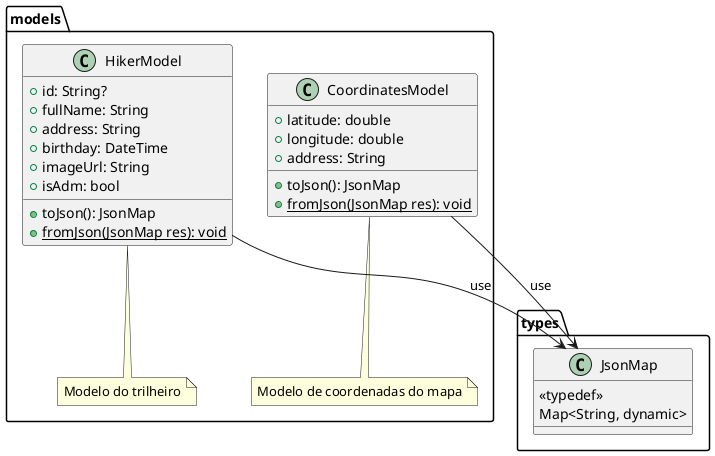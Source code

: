 @startuml pe_na_pedra_class_diagram_1
package types {
  class JsonMap {
    <<typedef>>
    Map<String, dynamic>
  }
}

package models {
  note "Modelo do trilheiro" as N1
  note "Modelo de coordenadas do mapa" as N2

  class HikerModel {
    + id: String?
    + fullName: String
    + address: String
    + birthday: DateTime
    + imageUrl: String
    + isAdm: bool
    + toJson(): JsonMap
    + {static} fromJson(JsonMap res): void
  }

  class CoordinatesModel {
    + latitude: double
    + longitude: double
    + address: String
    + toJson(): JsonMap
    + {static} fromJson(JsonMap res): void
  }

  HikerModel .. N1
  CoordinatesModel .. N2

  HikerModel --> JsonMap : use
  CoordinatesModel --> JsonMap : use
}
@enduml
